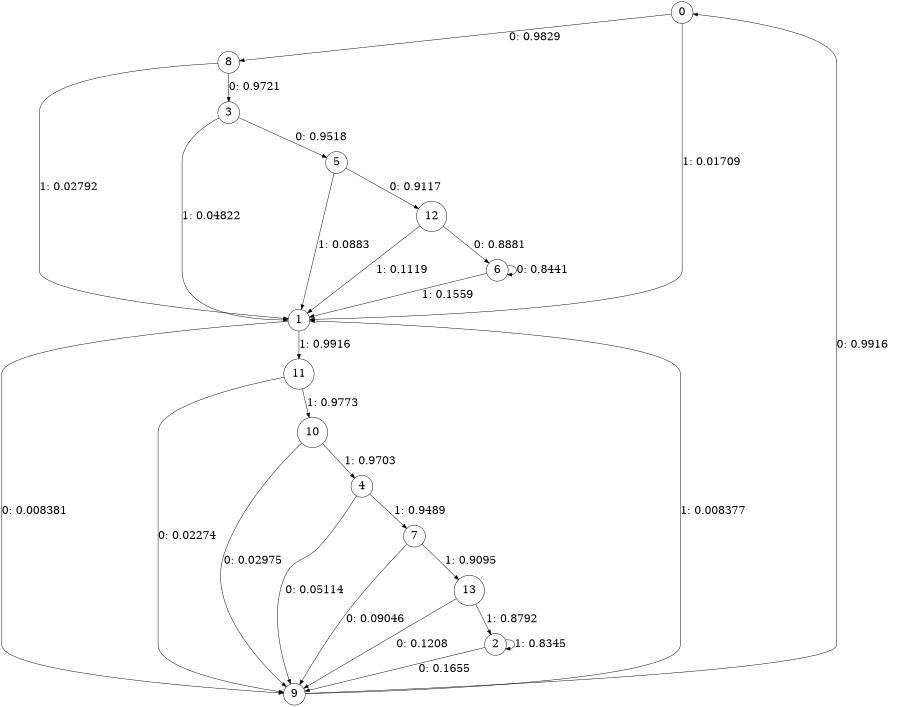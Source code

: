 digraph "ch2_face_source_L8" {
size = "6,8.5";
ratio = "fill";
node [shape = circle];
node [fontsize = 24];
edge [fontsize = 24];
0 -> 8 [label = "0: 0.9829   "];
0 -> 1 [label = "1: 0.01709  "];
1 -> 9 [label = "0: 0.008381  "];
1 -> 11 [label = "1: 0.9916   "];
2 -> 9 [label = "0: 0.1655   "];
2 -> 2 [label = "1: 0.8345   "];
3 -> 5 [label = "0: 0.9518   "];
3 -> 1 [label = "1: 0.04822  "];
4 -> 9 [label = "0: 0.05114  "];
4 -> 7 [label = "1: 0.9489   "];
5 -> 12 [label = "0: 0.9117   "];
5 -> 1 [label = "1: 0.0883   "];
6 -> 6 [label = "0: 0.8441   "];
6 -> 1 [label = "1: 0.1559   "];
7 -> 9 [label = "0: 0.09046  "];
7 -> 13 [label = "1: 0.9095   "];
8 -> 3 [label = "0: 0.9721   "];
8 -> 1 [label = "1: 0.02792  "];
9 -> 0 [label = "0: 0.9916   "];
9 -> 1 [label = "1: 0.008377  "];
10 -> 9 [label = "0: 0.02975  "];
10 -> 4 [label = "1: 0.9703   "];
11 -> 9 [label = "0: 0.02274  "];
11 -> 10 [label = "1: 0.9773   "];
12 -> 6 [label = "0: 0.8881   "];
12 -> 1 [label = "1: 0.1119   "];
13 -> 9 [label = "0: 0.1208   "];
13 -> 2 [label = "1: 0.8792   "];
}